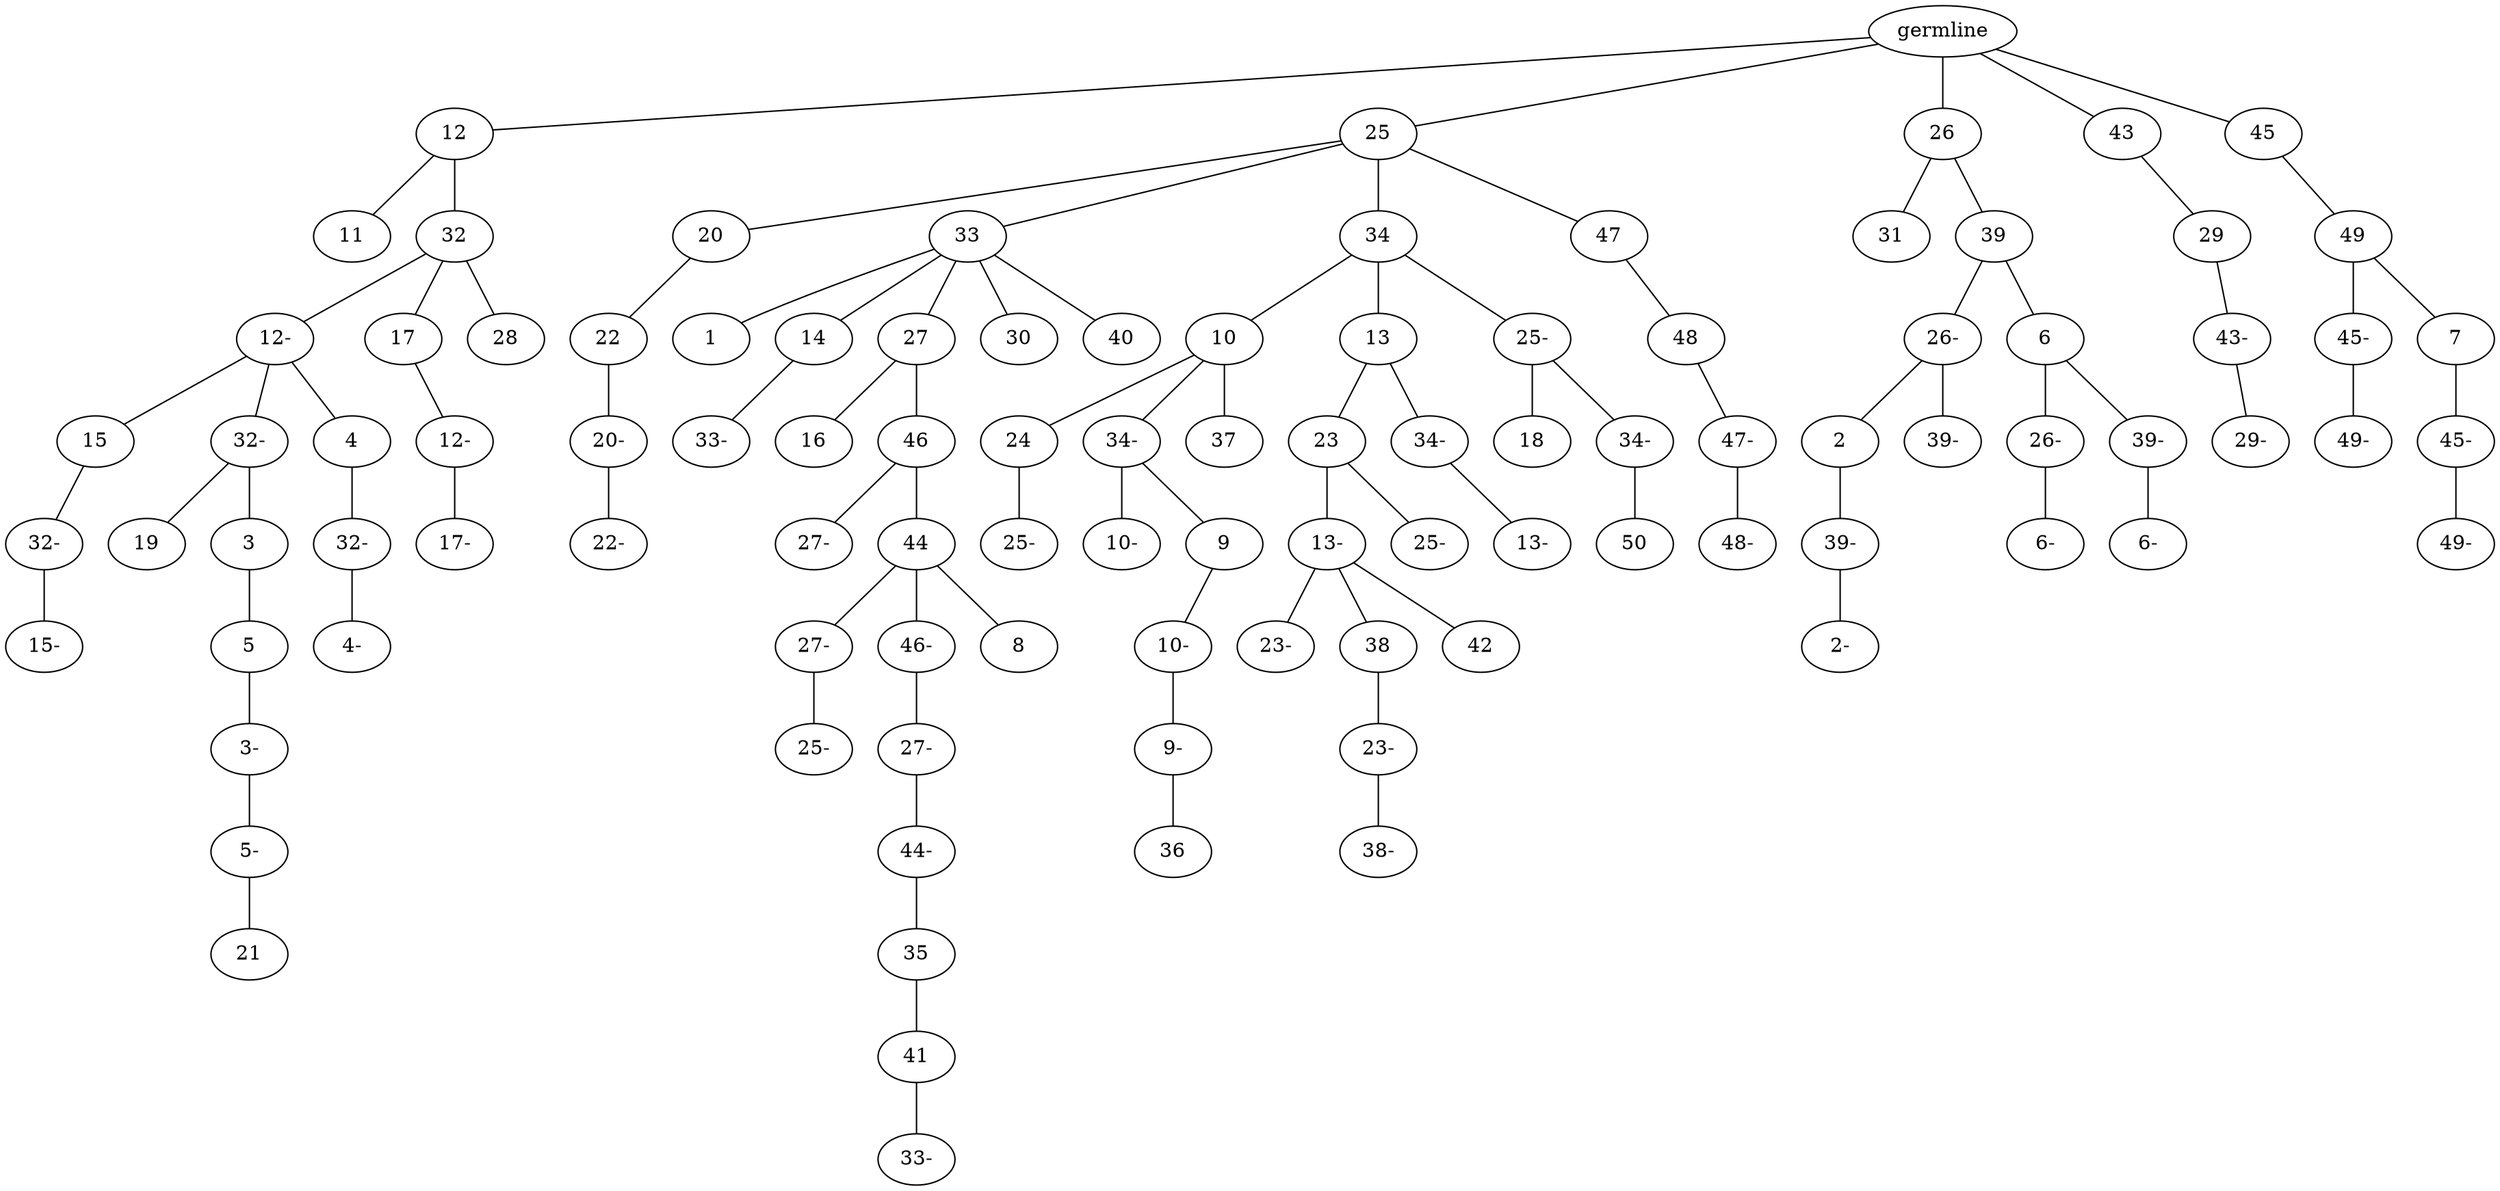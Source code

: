 graph tree {
    "139752923669168" [label="germline"];
    "139752923669216" [label="12"];
    "139752923623040" [label="11"];
    "139752923622176" [label="32"];
    "139752923620784" [label="12-"];
    "139752923621072" [label="15"];
    "139752923623184" [label="32-"];
    "139752923622560" [label="15-"];
    "139752923622608" [label="32-"];
    "139752923620688" [label="19"];
    "139752923620400" [label="3"];
    "139752923620640" [label="5"];
    "139752923621792" [label="3-"];
    "139752923621648" [label="5-"];
    "139752923619920" [label="21"];
    "139752923620736" [label="4"];
    "139752923620112" [label="32-"];
    "139752923621264" [label="4-"];
    "139752923621552" [label="17"];
    "139752923620592" [label="12-"];
    "139752923621936" [label="17-"];
    "139752923621888" [label="28"];
    "139752923669936" [label="25"];
    "139752923621504" [label="20"];
    "139752923620352" [label="22"];
    "139752923621312" [label="20-"];
    "139752923604640" [label="22-"];
    "139752923622128" [label="33"];
    "139752923620256" [label="1"];
    "139752923621984" [label="14"];
    "139752923604832" [label="33-"];
    "139752923605312" [label="27"];
    "139752923605696" [label="16"];
    "139752923606320" [label="46"];
    "139752923605936" [label="27-"];
    "139752923604304" [label="44"];
    "139752923606080" [label="27-"];
    "139752923337152" [label="25-"];
    "139752923605792" [label="46-"];
    "139752923606992" [label="27-"];
    "139752923604976" [label="44-"];
    "139752923606272" [label="35"];
    "139752923600736" [label="41"];
    "139752923600592" [label="33-"];
    "139752923606848" [label="8"];
    "139752923605648" [label="30"];
    "139752923604016" [label="40"];
    "139752923619488" [label="34"];
    "139752923606656" [label="10"];
    "139752923603488" [label="24"];
    "139752923604736" [label="25-"];
    "139752923604928" [label="34-"];
    "139752923606368" [label="10-"];
    "139752923599680" [label="9"];
    "139752923598912" [label="10-"];
    "139752923602464" [label="9-"];
    "139752923599248" [label="36"];
    "139752923603104" [label="37"];
    "139752923603680" [label="13"];
    "139752923605024" [label="23"];
    "139752923599872" [label="13-"];
    "139752923601024" [label="23-"];
    "139752923599344" [label="38"];
    "139752923597696" [label="23-"];
    "139752923596976" [label="38-"];
    "139752923600304" [label="42"];
    "139752923601456" [label="25-"];
    "139752923599440" [label="34-"];
    "139752923601744" [label="13-"];
    "139752923606944" [label="25-"];
    "139752923602608" [label="18"];
    "139752923599584" [label="34-"];
    "139752923595920" [label="50"];
    "139752923622272" [label="47"];
    "139752923606032" [label="48"];
    "139752923598704" [label="47-"];
    "139752923597168" [label="48-"];
    "139752923600784" [label="26"];
    "139752923622320" [label="31"];
    "139752923623280" [label="39"];
    "139752923597792" [label="26-"];
    "139752923595488" [label="2"];
    "139752923593264" [label="39-"];
    "139752923594080" [label="2-"];
    "139752923598224" [label="39-"];
    "139752923598032" [label="6"];
    "139752923593648" [label="26-"];
    "139752923591152" [label="6-"];
    "139752923593984" [label="39-"];
    "139752923594176" [label="6-"];
    "139752923606224" [label="43"];
    "139752923595152" [label="29"];
    "139752923590864" [label="43-"];
    "139752923591824" [label="29-"];
    "139752923605840" [label="45"];
    "139752923592400" [label="49"];
    "139752923592304" [label="45-"];
    "139752923587728" [label="49-"];
    "139752923592448" [label="7"];
    "139752923590464" [label="45-"];
    "139752923590176" [label="49-"];
    "139752923669168" -- "139752923669216";
    "139752923669168" -- "139752923669936";
    "139752923669168" -- "139752923600784";
    "139752923669168" -- "139752923606224";
    "139752923669168" -- "139752923605840";
    "139752923669216" -- "139752923623040";
    "139752923669216" -- "139752923622176";
    "139752923622176" -- "139752923620784";
    "139752923622176" -- "139752923621552";
    "139752923622176" -- "139752923621888";
    "139752923620784" -- "139752923621072";
    "139752923620784" -- "139752923622608";
    "139752923620784" -- "139752923620736";
    "139752923621072" -- "139752923623184";
    "139752923623184" -- "139752923622560";
    "139752923622608" -- "139752923620688";
    "139752923622608" -- "139752923620400";
    "139752923620400" -- "139752923620640";
    "139752923620640" -- "139752923621792";
    "139752923621792" -- "139752923621648";
    "139752923621648" -- "139752923619920";
    "139752923620736" -- "139752923620112";
    "139752923620112" -- "139752923621264";
    "139752923621552" -- "139752923620592";
    "139752923620592" -- "139752923621936";
    "139752923669936" -- "139752923621504";
    "139752923669936" -- "139752923622128";
    "139752923669936" -- "139752923619488";
    "139752923669936" -- "139752923622272";
    "139752923621504" -- "139752923620352";
    "139752923620352" -- "139752923621312";
    "139752923621312" -- "139752923604640";
    "139752923622128" -- "139752923620256";
    "139752923622128" -- "139752923621984";
    "139752923622128" -- "139752923605312";
    "139752923622128" -- "139752923605648";
    "139752923622128" -- "139752923604016";
    "139752923621984" -- "139752923604832";
    "139752923605312" -- "139752923605696";
    "139752923605312" -- "139752923606320";
    "139752923606320" -- "139752923605936";
    "139752923606320" -- "139752923604304";
    "139752923604304" -- "139752923606080";
    "139752923604304" -- "139752923605792";
    "139752923604304" -- "139752923606848";
    "139752923606080" -- "139752923337152";
    "139752923605792" -- "139752923606992";
    "139752923606992" -- "139752923604976";
    "139752923604976" -- "139752923606272";
    "139752923606272" -- "139752923600736";
    "139752923600736" -- "139752923600592";
    "139752923619488" -- "139752923606656";
    "139752923619488" -- "139752923603680";
    "139752923619488" -- "139752923606944";
    "139752923606656" -- "139752923603488";
    "139752923606656" -- "139752923604928";
    "139752923606656" -- "139752923603104";
    "139752923603488" -- "139752923604736";
    "139752923604928" -- "139752923606368";
    "139752923604928" -- "139752923599680";
    "139752923599680" -- "139752923598912";
    "139752923598912" -- "139752923602464";
    "139752923602464" -- "139752923599248";
    "139752923603680" -- "139752923605024";
    "139752923603680" -- "139752923599440";
    "139752923605024" -- "139752923599872";
    "139752923605024" -- "139752923601456";
    "139752923599872" -- "139752923601024";
    "139752923599872" -- "139752923599344";
    "139752923599872" -- "139752923600304";
    "139752923599344" -- "139752923597696";
    "139752923597696" -- "139752923596976";
    "139752923599440" -- "139752923601744";
    "139752923606944" -- "139752923602608";
    "139752923606944" -- "139752923599584";
    "139752923599584" -- "139752923595920";
    "139752923622272" -- "139752923606032";
    "139752923606032" -- "139752923598704";
    "139752923598704" -- "139752923597168";
    "139752923600784" -- "139752923622320";
    "139752923600784" -- "139752923623280";
    "139752923623280" -- "139752923597792";
    "139752923623280" -- "139752923598032";
    "139752923597792" -- "139752923595488";
    "139752923597792" -- "139752923598224";
    "139752923595488" -- "139752923593264";
    "139752923593264" -- "139752923594080";
    "139752923598032" -- "139752923593648";
    "139752923598032" -- "139752923593984";
    "139752923593648" -- "139752923591152";
    "139752923593984" -- "139752923594176";
    "139752923606224" -- "139752923595152";
    "139752923595152" -- "139752923590864";
    "139752923590864" -- "139752923591824";
    "139752923605840" -- "139752923592400";
    "139752923592400" -- "139752923592304";
    "139752923592400" -- "139752923592448";
    "139752923592304" -- "139752923587728";
    "139752923592448" -- "139752923590464";
    "139752923590464" -- "139752923590176";
}
